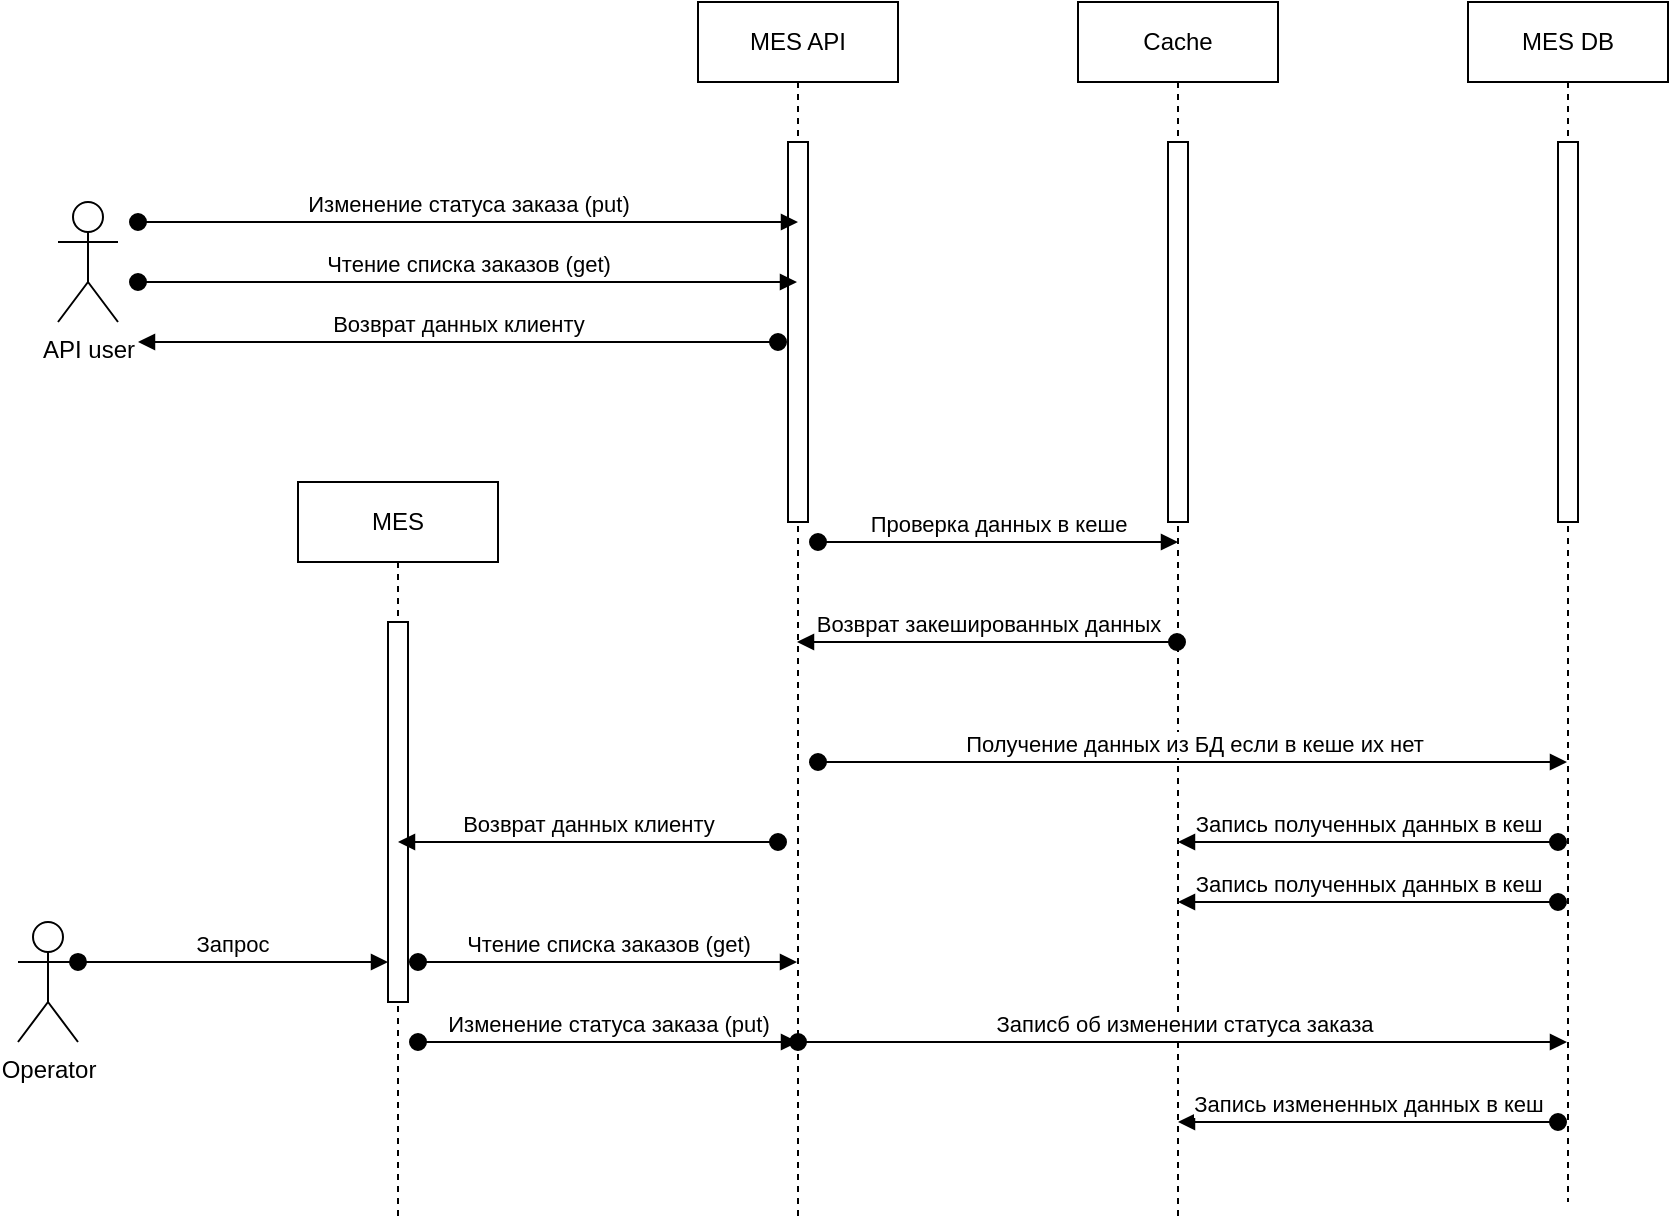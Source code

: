 <mxfile version="27.0.2">
  <diagram name="Page-1" id="2YBvvXClWsGukQMizWep">
    <mxGraphModel dx="1892" dy="596" grid="1" gridSize="10" guides="1" tooltips="1" connect="1" arrows="1" fold="1" page="1" pageScale="1" pageWidth="850" pageHeight="1100" math="0" shadow="0">
      <root>
        <mxCell id="0" />
        <mxCell id="1" parent="0" />
        <mxCell id="_IRGPWG0SRUrzGoiRAo4-1" value="API user&lt;div&gt;&lt;br&gt;&lt;/div&gt;" style="shape=umlActor;verticalLabelPosition=bottom;verticalAlign=top;html=1;outlineConnect=0;" vertex="1" parent="1">
          <mxGeometry x="-280" y="140" width="30" height="60" as="geometry" />
        </mxCell>
        <mxCell id="_IRGPWG0SRUrzGoiRAo4-5" value="&lt;div&gt;Operator&lt;/div&gt;" style="shape=umlActor;verticalLabelPosition=bottom;verticalAlign=top;html=1;outlineConnect=0;" vertex="1" parent="1">
          <mxGeometry x="-300" y="500" width="30" height="60" as="geometry" />
        </mxCell>
        <mxCell id="_IRGPWG0SRUrzGoiRAo4-6" value="MES" style="shape=umlLifeline;perimeter=lifelinePerimeter;whiteSpace=wrap;html=1;container=0;dropTarget=0;collapsible=0;recursiveResize=0;outlineConnect=0;portConstraint=eastwest;newEdgeStyle={&quot;edgeStyle&quot;:&quot;elbowEdgeStyle&quot;,&quot;elbow&quot;:&quot;vertical&quot;,&quot;curved&quot;:0,&quot;rounded&quot;:0};" vertex="1" parent="1">
          <mxGeometry x="-160" y="280" width="100" height="370" as="geometry" />
        </mxCell>
        <mxCell id="_IRGPWG0SRUrzGoiRAo4-7" value="" style="html=1;points=[];perimeter=orthogonalPerimeter;outlineConnect=0;targetShapes=umlLifeline;portConstraint=eastwest;newEdgeStyle={&quot;edgeStyle&quot;:&quot;elbowEdgeStyle&quot;,&quot;elbow&quot;:&quot;vertical&quot;,&quot;curved&quot;:0,&quot;rounded&quot;:0};" vertex="1" parent="_IRGPWG0SRUrzGoiRAo4-6">
          <mxGeometry x="45" y="70" width="10" height="190" as="geometry" />
        </mxCell>
        <mxCell id="_IRGPWG0SRUrzGoiRAo4-10" value="MES API" style="shape=umlLifeline;perimeter=lifelinePerimeter;whiteSpace=wrap;html=1;container=0;dropTarget=0;collapsible=0;recursiveResize=0;outlineConnect=0;portConstraint=eastwest;newEdgeStyle={&quot;edgeStyle&quot;:&quot;elbowEdgeStyle&quot;,&quot;elbow&quot;:&quot;vertical&quot;,&quot;curved&quot;:0,&quot;rounded&quot;:0};" vertex="1" parent="1">
          <mxGeometry x="40" y="40" width="100" height="610" as="geometry" />
        </mxCell>
        <mxCell id="_IRGPWG0SRUrzGoiRAo4-11" value="" style="html=1;points=[];perimeter=orthogonalPerimeter;outlineConnect=0;targetShapes=umlLifeline;portConstraint=eastwest;newEdgeStyle={&quot;edgeStyle&quot;:&quot;elbowEdgeStyle&quot;,&quot;elbow&quot;:&quot;vertical&quot;,&quot;curved&quot;:0,&quot;rounded&quot;:0};" vertex="1" parent="_IRGPWG0SRUrzGoiRAo4-10">
          <mxGeometry x="45" y="70" width="10" height="190" as="geometry" />
        </mxCell>
        <mxCell id="_IRGPWG0SRUrzGoiRAo4-12" value="Чтение списка заказов (get)" style="html=1;verticalAlign=bottom;startArrow=oval;endArrow=block;startSize=8;edgeStyle=elbowEdgeStyle;elbow=vertical;curved=0;rounded=0;" edge="1" parent="1" target="_IRGPWG0SRUrzGoiRAo4-10">
          <mxGeometry relative="1" as="geometry">
            <mxPoint x="-240" y="180" as="sourcePoint" />
            <mxPoint x="-135" y="180" as="targetPoint" />
          </mxGeometry>
        </mxCell>
        <mxCell id="_IRGPWG0SRUrzGoiRAo4-13" value="Чтение списка заказов (get)" style="html=1;verticalAlign=bottom;startArrow=oval;endArrow=block;startSize=8;edgeStyle=elbowEdgeStyle;elbow=vertical;curved=0;rounded=0;" edge="1" parent="1" target="_IRGPWG0SRUrzGoiRAo4-10">
          <mxGeometry relative="1" as="geometry">
            <mxPoint x="-100" y="520" as="sourcePoint" />
            <mxPoint x="5" y="520" as="targetPoint" />
          </mxGeometry>
        </mxCell>
        <mxCell id="_IRGPWG0SRUrzGoiRAo4-8" value="Запрос" style="html=1;verticalAlign=bottom;startArrow=oval;endArrow=block;startSize=8;edgeStyle=elbowEdgeStyle;elbow=vertical;curved=0;rounded=0;exitX=1;exitY=0.333;exitDx=0;exitDy=0;exitPerimeter=0;" edge="1" parent="1" target="_IRGPWG0SRUrzGoiRAo4-7" source="_IRGPWG0SRUrzGoiRAo4-5">
          <mxGeometry relative="1" as="geometry">
            <mxPoint x="-220" y="520" as="sourcePoint" />
          </mxGeometry>
        </mxCell>
        <mxCell id="_IRGPWG0SRUrzGoiRAo4-15" value="Cache" style="shape=umlLifeline;perimeter=lifelinePerimeter;whiteSpace=wrap;html=1;container=0;dropTarget=0;collapsible=0;recursiveResize=0;outlineConnect=0;portConstraint=eastwest;newEdgeStyle={&quot;edgeStyle&quot;:&quot;elbowEdgeStyle&quot;,&quot;elbow&quot;:&quot;vertical&quot;,&quot;curved&quot;:0,&quot;rounded&quot;:0};" vertex="1" parent="1">
          <mxGeometry x="230" y="40" width="100" height="610" as="geometry" />
        </mxCell>
        <mxCell id="_IRGPWG0SRUrzGoiRAo4-16" value="" style="html=1;points=[];perimeter=orthogonalPerimeter;outlineConnect=0;targetShapes=umlLifeline;portConstraint=eastwest;newEdgeStyle={&quot;edgeStyle&quot;:&quot;elbowEdgeStyle&quot;,&quot;elbow&quot;:&quot;vertical&quot;,&quot;curved&quot;:0,&quot;rounded&quot;:0};" vertex="1" parent="_IRGPWG0SRUrzGoiRAo4-15">
          <mxGeometry x="45" y="70" width="10" height="190" as="geometry" />
        </mxCell>
        <mxCell id="_IRGPWG0SRUrzGoiRAo4-18" value="Проверка данных в кеше" style="html=1;verticalAlign=bottom;startArrow=oval;endArrow=block;startSize=8;edgeStyle=elbowEdgeStyle;elbow=vertical;curved=0;rounded=0;" edge="1" parent="1">
          <mxGeometry relative="1" as="geometry">
            <mxPoint x="100" y="310" as="sourcePoint" />
            <mxPoint x="280" y="310" as="targetPoint" />
          </mxGeometry>
        </mxCell>
        <mxCell id="_IRGPWG0SRUrzGoiRAo4-19" value="Возврат закешированных данных" style="html=1;verticalAlign=bottom;startArrow=oval;endArrow=block;startSize=8;edgeStyle=elbowEdgeStyle;elbow=vertical;curved=0;rounded=0;" edge="1" parent="1">
          <mxGeometry relative="1" as="geometry">
            <mxPoint x="279.5" y="360" as="sourcePoint" />
            <mxPoint x="89.5" y="360" as="targetPoint" />
          </mxGeometry>
        </mxCell>
        <mxCell id="_IRGPWG0SRUrzGoiRAo4-21" value="MES DB" style="shape=umlLifeline;perimeter=lifelinePerimeter;whiteSpace=wrap;html=1;container=0;dropTarget=0;collapsible=0;recursiveResize=0;outlineConnect=0;portConstraint=eastwest;newEdgeStyle={&quot;edgeStyle&quot;:&quot;elbowEdgeStyle&quot;,&quot;elbow&quot;:&quot;vertical&quot;,&quot;curved&quot;:0,&quot;rounded&quot;:0};" vertex="1" parent="1">
          <mxGeometry x="425" y="40" width="100" height="600" as="geometry" />
        </mxCell>
        <mxCell id="_IRGPWG0SRUrzGoiRAo4-22" value="" style="html=1;points=[];perimeter=orthogonalPerimeter;outlineConnect=0;targetShapes=umlLifeline;portConstraint=eastwest;newEdgeStyle={&quot;edgeStyle&quot;:&quot;elbowEdgeStyle&quot;,&quot;elbow&quot;:&quot;vertical&quot;,&quot;curved&quot;:0,&quot;rounded&quot;:0};" vertex="1" parent="_IRGPWG0SRUrzGoiRAo4-21">
          <mxGeometry x="45" y="70" width="10" height="190" as="geometry" />
        </mxCell>
        <mxCell id="_IRGPWG0SRUrzGoiRAo4-23" value="Получение данных из БД если в кеше их нет" style="html=1;verticalAlign=bottom;startArrow=oval;endArrow=block;startSize=8;edgeStyle=elbowEdgeStyle;elbow=vertical;curved=0;rounded=0;" edge="1" parent="1" target="_IRGPWG0SRUrzGoiRAo4-21">
          <mxGeometry relative="1" as="geometry">
            <mxPoint x="100" y="420" as="sourcePoint" />
            <mxPoint x="280" y="420" as="targetPoint" />
          </mxGeometry>
        </mxCell>
        <mxCell id="_IRGPWG0SRUrzGoiRAo4-24" value="Запись полученных данных в кеш" style="html=1;verticalAlign=bottom;startArrow=oval;endArrow=block;startSize=8;edgeStyle=elbowEdgeStyle;elbow=vertical;curved=0;rounded=0;" edge="1" parent="1">
          <mxGeometry relative="1" as="geometry">
            <mxPoint x="470" y="460" as="sourcePoint" />
            <mxPoint x="280" y="460" as="targetPoint" />
          </mxGeometry>
        </mxCell>
        <mxCell id="_IRGPWG0SRUrzGoiRAo4-26" value="Возврат данных клиенту" style="html=1;verticalAlign=bottom;startArrow=oval;endArrow=block;startSize=8;edgeStyle=elbowEdgeStyle;elbow=vertical;curved=0;rounded=0;" edge="1" parent="1">
          <mxGeometry relative="1" as="geometry">
            <mxPoint x="80" y="460" as="sourcePoint" />
            <mxPoint x="-110" y="460" as="targetPoint" />
          </mxGeometry>
        </mxCell>
        <mxCell id="_IRGPWG0SRUrzGoiRAo4-27" value="Запись полученных данных в кеш" style="html=1;verticalAlign=bottom;startArrow=oval;endArrow=block;startSize=8;edgeStyle=elbowEdgeStyle;elbow=vertical;curved=0;rounded=0;" edge="1" parent="1">
          <mxGeometry relative="1" as="geometry">
            <mxPoint x="470" y="490" as="sourcePoint" />
            <mxPoint x="280" y="490" as="targetPoint" />
          </mxGeometry>
        </mxCell>
        <mxCell id="_IRGPWG0SRUrzGoiRAo4-28" value="Возврат данных клиенту" style="html=1;verticalAlign=bottom;startArrow=oval;endArrow=block;startSize=8;edgeStyle=elbowEdgeStyle;elbow=vertical;curved=0;rounded=0;" edge="1" parent="1">
          <mxGeometry relative="1" as="geometry">
            <mxPoint x="80" y="210" as="sourcePoint" />
            <mxPoint x="-240" y="210" as="targetPoint" />
          </mxGeometry>
        </mxCell>
        <mxCell id="_IRGPWG0SRUrzGoiRAo4-30" value="Изменение статуса заказа (put)" style="html=1;verticalAlign=bottom;startArrow=oval;endArrow=block;startSize=8;edgeStyle=elbowEdgeStyle;elbow=horizontal;curved=0;rounded=0;" edge="1" parent="1">
          <mxGeometry relative="1" as="geometry">
            <mxPoint x="-240" y="150" as="sourcePoint" />
            <mxPoint x="90" y="150" as="targetPoint" />
            <mxPoint as="offset" />
          </mxGeometry>
        </mxCell>
        <mxCell id="_IRGPWG0SRUrzGoiRAo4-31" value="Изменение статуса заказа (put)" style="html=1;verticalAlign=bottom;startArrow=oval;endArrow=block;startSize=8;edgeStyle=elbowEdgeStyle;elbow=vertical;curved=0;rounded=0;" edge="1" parent="1">
          <mxGeometry relative="1" as="geometry">
            <mxPoint x="-100" y="560" as="sourcePoint" />
            <mxPoint x="90" y="560" as="targetPoint" />
          </mxGeometry>
        </mxCell>
        <mxCell id="_IRGPWG0SRUrzGoiRAo4-32" value="Записб об изменении статуса заказа" style="html=1;verticalAlign=bottom;startArrow=oval;endArrow=block;startSize=8;edgeStyle=elbowEdgeStyle;elbow=vertical;curved=0;rounded=0;" edge="1" parent="1" target="_IRGPWG0SRUrzGoiRAo4-21">
          <mxGeometry relative="1" as="geometry">
            <mxPoint x="90" y="560" as="sourcePoint" />
            <mxPoint x="280" y="560" as="targetPoint" />
          </mxGeometry>
        </mxCell>
        <mxCell id="_IRGPWG0SRUrzGoiRAo4-34" value="Запись измененных данных в кеш" style="html=1;verticalAlign=bottom;startArrow=oval;endArrow=block;startSize=8;edgeStyle=elbowEdgeStyle;elbow=vertical;curved=0;rounded=0;" edge="1" parent="1">
          <mxGeometry relative="1" as="geometry">
            <mxPoint x="470" y="600" as="sourcePoint" />
            <mxPoint x="280" y="600" as="targetPoint" />
          </mxGeometry>
        </mxCell>
      </root>
    </mxGraphModel>
  </diagram>
</mxfile>
